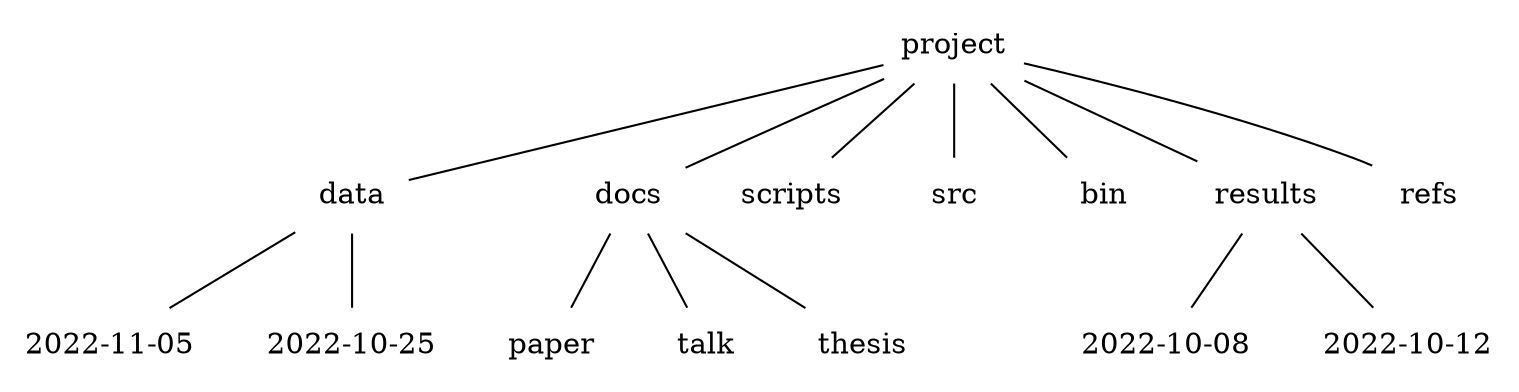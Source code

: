 digraph {
rankdir=BT
node [shape="none"]
edge [arrowhead="none"]
paper -> docs -> project
talk -> docs
thesis -> docs
"2022-11-05" -> data -> project
"2022-10-25" -> data
scripts -> project
src -> project
bin -> project
"2022-10-08" ->results -> project
"2022-10-12" ->results
refs -> project
}